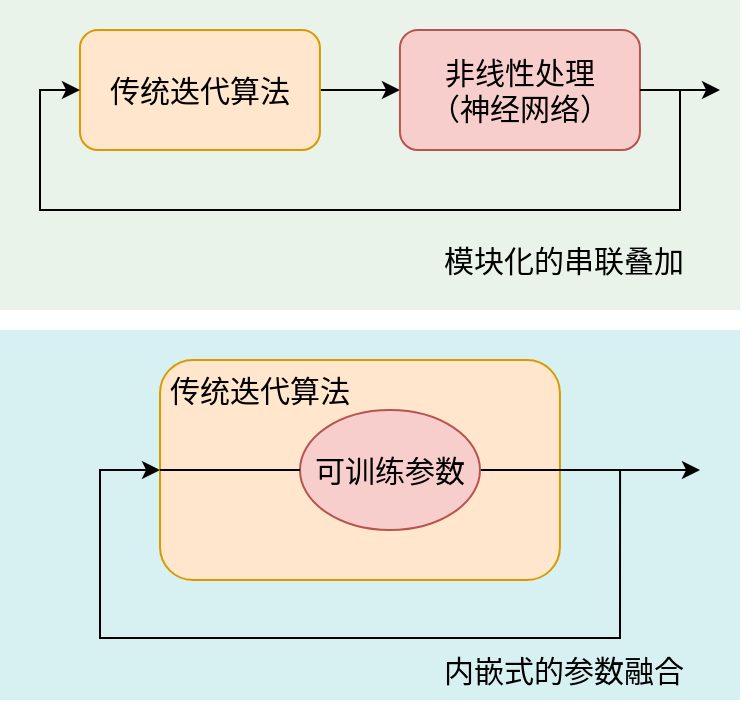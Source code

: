 <mxfile version="26.0.16">
  <diagram name="Page-1" id="0r15hY57FVU9z2KOmMOc">
    <mxGraphModel dx="705" dy="286" grid="1" gridSize="10" guides="1" tooltips="1" connect="1" arrows="1" fold="1" page="1" pageScale="1" pageWidth="850" pageHeight="1100" math="0" shadow="0">
      <root>
        <mxCell id="0" />
        <mxCell id="1" parent="0" />
        <mxCell id="MdBR3EAzqOK6wABzqVX0-25" value="" style="rounded=0;whiteSpace=wrap;html=1;fillColor=#b0e3e6;strokeColor=none;opacity=50;" vertex="1" parent="1">
          <mxGeometry x="150" y="520" width="370" height="185" as="geometry" />
        </mxCell>
        <mxCell id="MdBR3EAzqOK6wABzqVX0-22" value="" style="rounded=0;whiteSpace=wrap;html=1;fillColor=#d5e8d4;strokeColor=none;opacity=50;" vertex="1" parent="1">
          <mxGeometry x="150" y="355" width="370" height="155" as="geometry" />
        </mxCell>
        <mxCell id="MdBR3EAzqOK6wABzqVX0-5" value="" style="edgeStyle=orthogonalEdgeStyle;rounded=0;orthogonalLoop=1;jettySize=auto;html=1;curved=0;entryX=0;entryY=0.5;entryDx=0;entryDy=0;exitX=1;exitY=0.5;exitDx=0;exitDy=0;" edge="1" parent="1" source="MdBR3EAzqOK6wABzqVX0-1" target="MdBR3EAzqOK6wABzqVX0-3">
          <mxGeometry relative="1" as="geometry">
            <mxPoint x="249.999" y="485" as="sourcePoint" />
            <mxPoint x="409.999" y="470" as="targetPoint" />
            <Array as="points">
              <mxPoint x="339.97" y="400" />
              <mxPoint x="339.97" y="400" />
            </Array>
          </mxGeometry>
        </mxCell>
        <mxCell id="MdBR3EAzqOK6wABzqVX0-1" value="" style="rounded=1;whiteSpace=wrap;html=1;fillColor=#ffe6cc;strokeColor=#d79b00;" vertex="1" parent="1">
          <mxGeometry x="189.97" y="370" width="120" height="60" as="geometry" />
        </mxCell>
        <mxCell id="MdBR3EAzqOK6wABzqVX0-2" value="&lt;span style=&quot;font-size: 15px;&quot;&gt;传统迭代算法&lt;/span&gt;" style="text;html=1;align=center;verticalAlign=middle;whiteSpace=wrap;rounded=0;" vertex="1" parent="1">
          <mxGeometry x="199.97" y="385" width="100" height="30" as="geometry" />
        </mxCell>
        <mxCell id="MdBR3EAzqOK6wABzqVX0-7" value="" style="edgeStyle=orthogonalEdgeStyle;rounded=0;orthogonalLoop=1;jettySize=auto;html=1;" edge="1" parent="1" source="MdBR3EAzqOK6wABzqVX0-3">
          <mxGeometry relative="1" as="geometry">
            <mxPoint x="189.97" y="400" as="targetPoint" />
            <Array as="points">
              <mxPoint x="490" y="400" />
              <mxPoint x="490" y="460" />
              <mxPoint x="170" y="460" />
              <mxPoint x="170" y="400" />
            </Array>
          </mxGeometry>
        </mxCell>
        <mxCell id="MdBR3EAzqOK6wABzqVX0-3" value="" style="rounded=1;whiteSpace=wrap;html=1;fillColor=#f8cecc;strokeColor=#b85450;" vertex="1" parent="1">
          <mxGeometry x="349.97" y="370" width="120" height="60" as="geometry" />
        </mxCell>
        <mxCell id="MdBR3EAzqOK6wABzqVX0-4" value="&lt;span style=&quot;font-size: 15px;&quot;&gt;非线性处理（神经网络）&lt;/span&gt;" style="text;html=1;align=center;verticalAlign=middle;whiteSpace=wrap;rounded=0;" vertex="1" parent="1">
          <mxGeometry x="359.97" y="385" width="100" height="30" as="geometry" />
        </mxCell>
        <mxCell id="MdBR3EAzqOK6wABzqVX0-8" value="" style="rounded=1;whiteSpace=wrap;html=1;fillColor=#ffe6cc;strokeColor=#d79b00;" vertex="1" parent="1">
          <mxGeometry x="230" y="535" width="199.97" height="110" as="geometry" />
        </mxCell>
        <mxCell id="MdBR3EAzqOK6wABzqVX0-9" value="&lt;span style=&quot;font-size: 15px;&quot;&gt;传统迭代算法&lt;/span&gt;" style="text;html=1;align=center;verticalAlign=middle;whiteSpace=wrap;rounded=0;" vertex="1" parent="1">
          <mxGeometry x="230.0" y="535" width="100" height="30" as="geometry" />
        </mxCell>
        <mxCell id="MdBR3EAzqOK6wABzqVX0-13" value="" style="edgeStyle=orthogonalEdgeStyle;rounded=0;orthogonalLoop=1;jettySize=auto;html=1;" edge="1" parent="1" source="MdBR3EAzqOK6wABzqVX0-11">
          <mxGeometry relative="1" as="geometry">
            <mxPoint x="500" y="590" as="targetPoint" />
          </mxGeometry>
        </mxCell>
        <mxCell id="MdBR3EAzqOK6wABzqVX0-11" value="&lt;font style=&quot;font-size: 15px;&quot;&gt;可训练参数&lt;/font&gt;" style="ellipse;whiteSpace=wrap;html=1;fillColor=#f8cecc;strokeColor=#b85450;" vertex="1" parent="1">
          <mxGeometry x="300" y="560" width="90" height="60" as="geometry" />
        </mxCell>
        <mxCell id="MdBR3EAzqOK6wABzqVX0-16" value="" style="edgeStyle=orthogonalEdgeStyle;rounded=0;orthogonalLoop=1;jettySize=auto;html=1;entryX=0;entryY=0.5;entryDx=0;entryDy=0;" edge="1" parent="1" target="MdBR3EAzqOK6wABzqVX0-8">
          <mxGeometry relative="1" as="geometry">
            <mxPoint x="460.03" y="590" as="sourcePoint" />
            <mxPoint x="159.97" y="600" as="targetPoint" />
            <Array as="points">
              <mxPoint x="460" y="674" />
              <mxPoint x="200" y="674" />
              <mxPoint x="200" y="590" />
            </Array>
          </mxGeometry>
        </mxCell>
        <mxCell id="MdBR3EAzqOK6wABzqVX0-20" value="" style="endArrow=none;html=1;rounded=0;exitX=0;exitY=0.5;exitDx=0;exitDy=0;entryX=0;entryY=0.5;entryDx=0;entryDy=0;" edge="1" parent="1" source="MdBR3EAzqOK6wABzqVX0-8" target="MdBR3EAzqOK6wABzqVX0-11">
          <mxGeometry width="50" height="50" relative="1" as="geometry">
            <mxPoint x="310" y="554" as="sourcePoint" />
            <mxPoint x="360" y="504" as="targetPoint" />
          </mxGeometry>
        </mxCell>
        <mxCell id="MdBR3EAzqOK6wABzqVX0-21" value="&lt;span style=&quot;font-style: normal; font-variant-caps: normal; font-weight: 400; letter-spacing: normal; text-align: start; text-indent: 0px; text-transform: none; white-space: normal; word-spacing: 0px; -webkit-text-stroke-width: 0px; text-decoration: none; caret-color: rgb(0, 0, 0); color: rgb(0, 0, 0);&quot;&gt;&lt;font style=&quot;font-size: 15px;&quot;&gt;模块化的串联叠加&lt;/font&gt;&lt;/span&gt;" style="text;whiteSpace=wrap;html=1;" vertex="1" parent="1">
          <mxGeometry x="370" y="470" width="130" height="40" as="geometry" />
        </mxCell>
        <mxCell id="MdBR3EAzqOK6wABzqVX0-23" value="" style="endArrow=classic;html=1;rounded=0;exitX=1;exitY=0.5;exitDx=0;exitDy=0;" edge="1" parent="1" source="MdBR3EAzqOK6wABzqVX0-3">
          <mxGeometry width="50" height="50" relative="1" as="geometry">
            <mxPoint x="580" y="460" as="sourcePoint" />
            <mxPoint x="510" y="400" as="targetPoint" />
          </mxGeometry>
        </mxCell>
        <mxCell id="MdBR3EAzqOK6wABzqVX0-24" value="&lt;span style=&quot;font-style: normal; font-variant-caps: normal; font-weight: 400; letter-spacing: normal; text-align: start; text-indent: 0px; text-transform: none; white-space: normal; word-spacing: 0px; -webkit-text-stroke-width: 0px; text-decoration: none; caret-color: rgb(0, 0, 0); color: rgb(0, 0, 0);&quot;&gt;&lt;font style=&quot;font-size: 15px;&quot;&gt;内嵌式的参数融合&lt;/font&gt;&lt;/span&gt;" style="text;whiteSpace=wrap;html=1;" vertex="1" parent="1">
          <mxGeometry x="370.0" y="675" width="130" height="40" as="geometry" />
        </mxCell>
      </root>
    </mxGraphModel>
  </diagram>
</mxfile>
